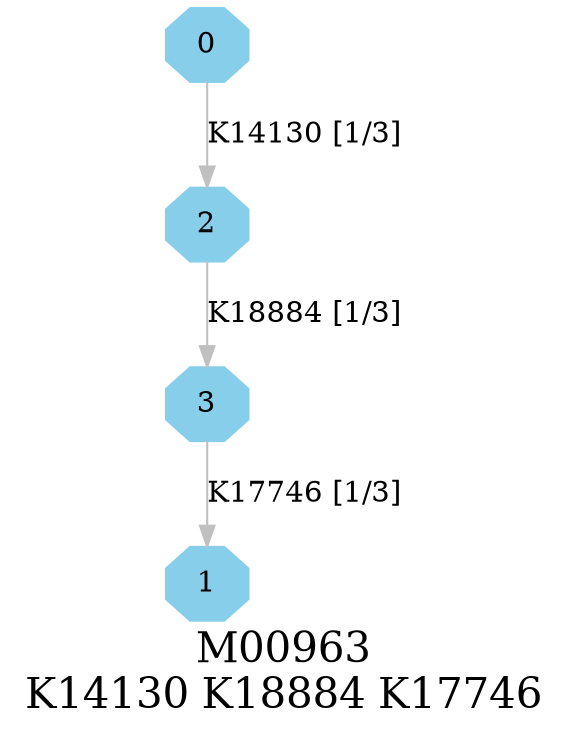 digraph G {
graph [label="M00963
K14130 K18884 K17746",fontsize=20];
node [shape=box,style=filled];
edge [len=3,color=grey];
{node [width=.3,height=.3,shape=octagon,style=filled,color=skyblue] 0 1 2 3 }
0 -> 2 [label="K14130 [1/3]"];
2 -> 3 [label="K18884 [1/3]"];
3 -> 1 [label="K17746 [1/3]"];
}